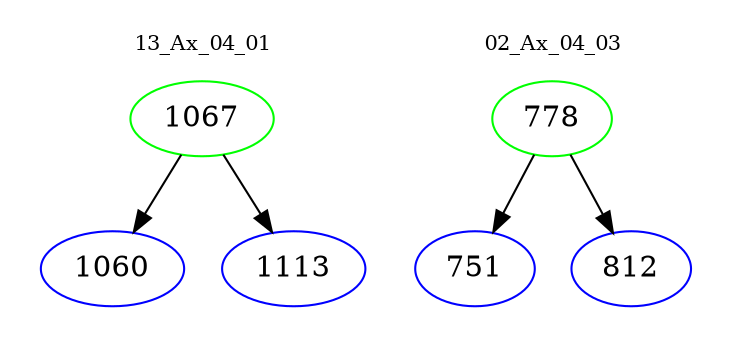 digraph{
subgraph cluster_0 {
color = white
label = "13_Ax_04_01";
fontsize=10;
T0_1067 [label="1067", color="green"]
T0_1067 -> T0_1060 [color="black"]
T0_1060 [label="1060", color="blue"]
T0_1067 -> T0_1113 [color="black"]
T0_1113 [label="1113", color="blue"]
}
subgraph cluster_1 {
color = white
label = "02_Ax_04_03";
fontsize=10;
T1_778 [label="778", color="green"]
T1_778 -> T1_751 [color="black"]
T1_751 [label="751", color="blue"]
T1_778 -> T1_812 [color="black"]
T1_812 [label="812", color="blue"]
}
}
